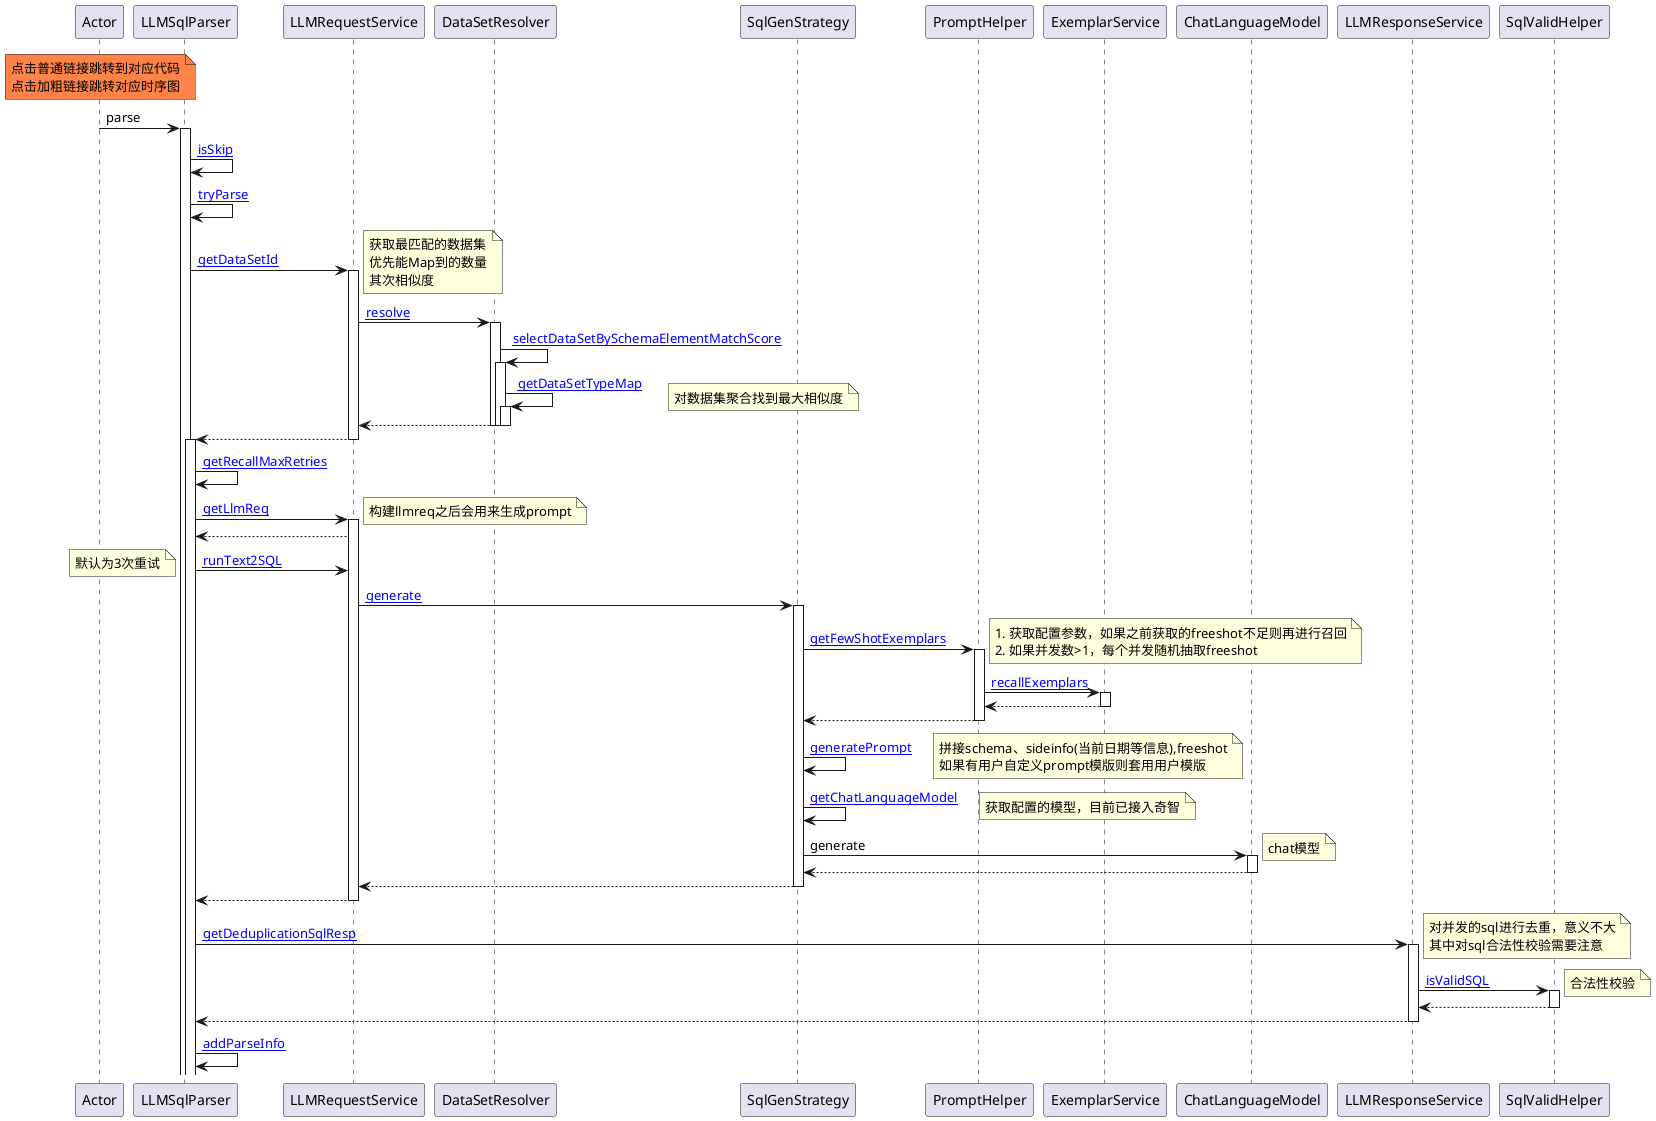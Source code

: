 @startuml
!define PROJECT_DIR ..\..
!define HEADLESS_DIR PROJECT_DIR\headless\chat\src\main\java\com\tencent\supersonic\headless
!define COMMON_DIR  PROJECT_DIR\common\src\main\java\com\tencent\supersonic\common
!define LLMSqlParser_PATH HEADLESS_DIR\chat\parser\llm\LLMSqlParser.java
!define LLMRequestService_PATH HEADLESS_DIR\chat\parser\llm\LLMRequestService.java
!define OnePassSCSqlGenStrategy_PATH HEADLESS_DIR\chat\parser\llm\OnePassSCSqlGenStrategy.java
!define PromptHelper_PATH HEADLESS_DIR\chat\parser\llm\PromptHelper.java
!define LLMResponseService_PATH HEADLESS_DIR\chat\parser\llm\LLMResponseService.java
!define ExemplarServiceImpl_PATH COMMON_DIR\service\impl\ExemplarServiceImpl.java
!define SqlValidHelper_PATH COMMON_DIR\jsqlparser\SqlValidHelper.java
!define DataSetResolver_PATH HEADLESS_DIR\chat\parser\llm\HeuristicDataSetResolver.java

participant Actor
note over Actor #FF8247
点击普通链接跳转到对应代码
点击加粗链接跳转对应时序图
end note
Actor -> LLMSqlParser : parse
activate LLMSqlParser
LLMSqlParser -> LLMSqlParser : [[LLMRequestService_PATH#isSkip isSkip]]
LLMSqlParser -> LLMSqlParser : [[LLMSqlParser_PATH#tryParse tryParse]]
LLMSqlParser -> LLMRequestService : [[LLMRequestService_PATH#getDataSetId getDataSetId]]
note right
获取最匹配的数据集
优先能Map到的数量
其次相似度
end note
activate LLMRequestService
LLMRequestService -> DataSetResolver : [[DataSetResolver_PATH#resolve resolve]]
activate DataSetResolver
DataSetResolver -> DataSetResolver : [[DataSetResolver_PATH#selectDataSetBySchemaElementMatchScore selectDataSetBySchemaElementMatchScore]]
activate DataSetResolver
DataSetResolver -> DataSetResolver :[[DataSetResolver_PATH#getDataSetTypeMap getDataSetTypeMap]]
note right:对数据集聚合找到最大相似度
activate DataSetResolver
DataSetResolver --> LLMRequestService
deactivate DataSetResolver
deactivate DataSetResolver
deactivate DataSetResolver
LLMRequestService --> LLMSqlParser
deactivate LLMRequestService
activate LLMSqlParser

LLMSqlParser -> LLMSqlParser : [[LLMSqlParser_PATH#getRecallMaxRetries getRecallMaxRetries]]
LLMSqlParser -> LLMRequestService : [[LLMRequestService_PATH#getLlmReq getLlmReq]]
note right: 构建llmreq之后会用来生成prompt
activate LLMRequestService
LLMRequestService --> LLMSqlParser
LLMSqlParser -> LLMRequestService : [[LLMRequestService_PATH#runText2SQL runText2SQL]]
note left: 默认为3次重试
LLMRequestService -> SqlGenStrategy: [[OnePassSCSqlGenStrategy_PATH#generate generate]]
activate SqlGenStrategy
SqlGenStrategy -> PromptHelper: [[PromptHelper_PATH#getFewShotExemplars getFewShotExemplars]]
note right
1. 获取配置参数，如果之前获取的freeshot不足则再进行召回
2. 如果并发数>1，每个并发随机抽取freeshot
end note
activate PromptHelper
PromptHelper -> ExemplarService: [[PromptHelper_PATH#recallExemplars recallExemplars]]
activate ExemplarService
ExemplarService --> PromptHelper
deactivate ExemplarService
PromptHelper --> SqlGenStrategy
deactivate PromptHelper
SqlGenStrategy -> SqlGenStrategy: [[OnePassSCSqlGenStrategy_PATH#generatePrompt generatePrompt]]
note right
拼接schema、sideinfo(当前日期等信息),freeshot
如果有用户自定义prompt模版则套用用户模版
end note
SqlGenStrategy -> SqlGenStrategy: [[OnePassSCSqlGenStrategy_PATH#getChatLanguageModel getChatLanguageModel]]
note right
获取配置的模型，目前已接入奇智
end note
SqlGenStrategy -> ChatLanguageModel: generate
note right: chat模型
activate ChatLanguageModel
ChatLanguageModel --> SqlGenStrategy
deactivate ChatLanguageModel



SqlGenStrategy --> LLMRequestService
deactivate SqlGenStrategy
LLMRequestService --> LLMSqlParser
deactivate LLMRequestService

LLMSqlParser -> LLMResponseService : [[LLMResponseService_PATH#getDeduplicationSqlResp getDeduplicationSqlResp]]
note right
对并发的sql进行去重，意义不大
其中对sql合法性校验需要注意
end note
activate LLMResponseService
LLMResponseService -> SqlValidHelper: [[SqlValidHelper_PATH#isValidSQL isValidSQL]]
note right: 合法性校验
activate SqlValidHelper
SqlValidHelper --> LLMResponseService
deactivate SqlValidHelper
LLMResponseService --> LLMSqlParser
deactivate LLMResponseService

LLMSqlParser -> LLMSqlParser : [[LLMResponseService_PATH#addParseInfo addParseInfo]]
@enduml